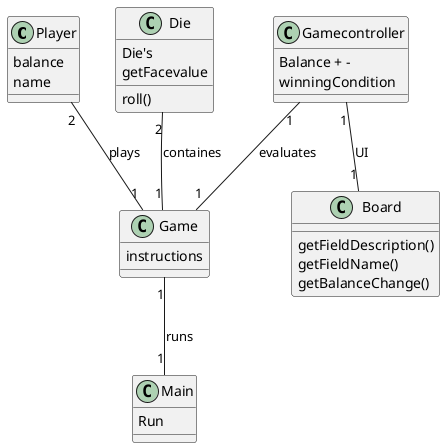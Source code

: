 @startuml
'https://plantuml.com/class-diagram

class Player{
balance
name
}
class Gamecontroller{
Balance + -
winningCondition
}
class Game{
instructions
}
class Die{
Die's
getFacevalue
roll()
}
class Board{
getFieldDescription()
getFieldName()
getBalanceChange()
}
class Main{
Run
}

Die "2"--"1" Game : containes
Gamecontroller "1"--"1" Game : evaluates
Gamecontroller "1"--"1" Board : UI
Game "1"--"1" Main : runs
Player "2"--"1" Game : plays



@enduml